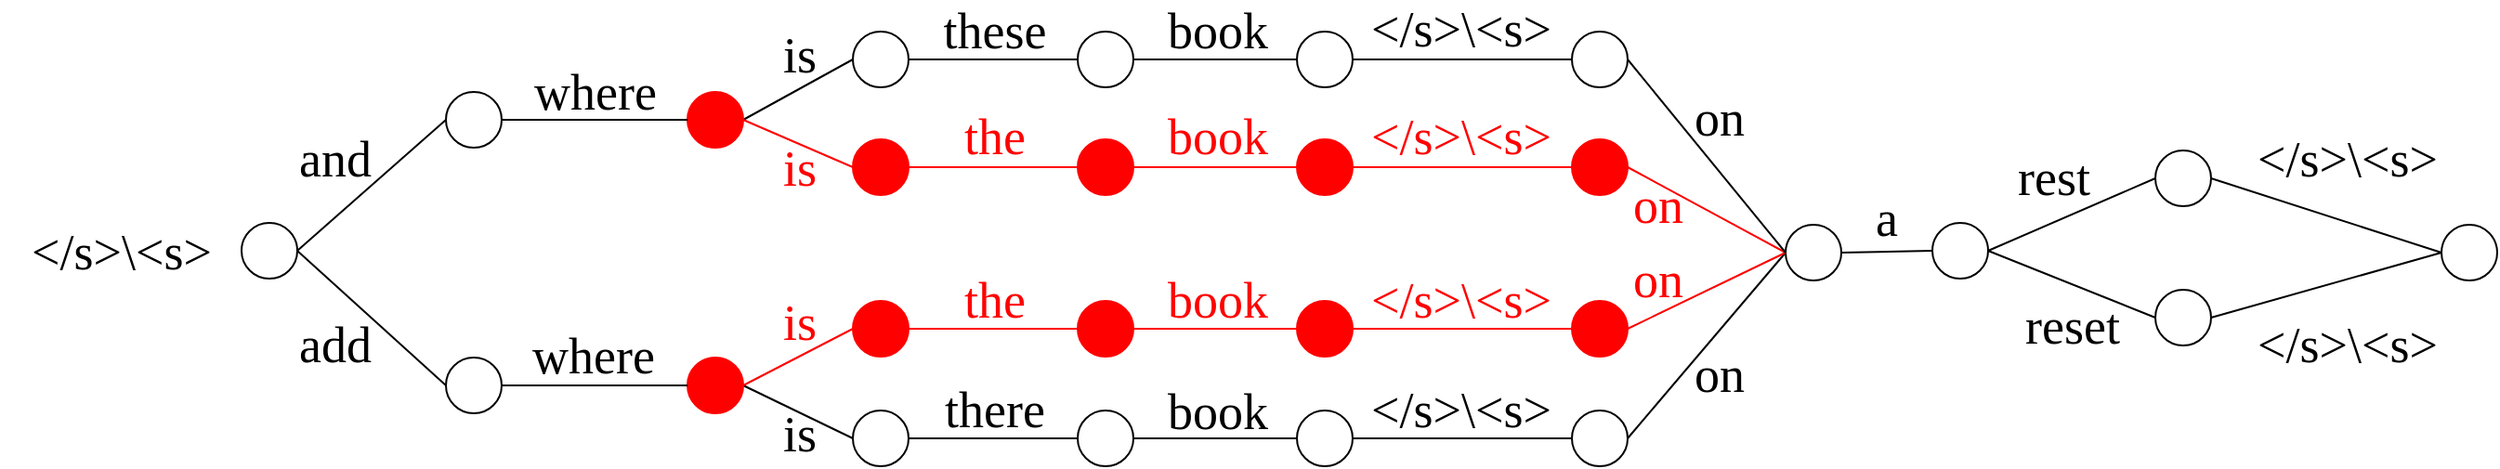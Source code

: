 <mxfile version="17.1.3" type="github">
  <diagram id="GkwxvoKI0v0egCr2lqlU" name="Page-1">
    <mxGraphModel dx="1351" dy="921" grid="1" gridSize="10" guides="1" tooltips="1" connect="1" arrows="1" fold="1" page="1" pageScale="1" pageWidth="850" pageHeight="1100" math="0" shadow="0">
      <root>
        <mxCell id="0" />
        <mxCell id="1" parent="0" />
        <mxCell id="uQF2bjW9X4T5isOUZy0i-20" style="rounded=0;orthogonalLoop=1;jettySize=auto;html=1;exitX=1;exitY=0.5;exitDx=0;exitDy=0;entryX=0;entryY=0.5;entryDx=0;entryDy=0;endArrow=none;endFill=0;fontColor=#FF0000;strokeColor=#000000;" parent="1" source="uQF2bjW9X4T5isOUZy0i-22" target="uQF2bjW9X4T5isOUZy0i-25" edge="1">
          <mxGeometry relative="1" as="geometry" />
        </mxCell>
        <mxCell id="uQF2bjW9X4T5isOUZy0i-21" style="edgeStyle=none;rounded=0;orthogonalLoop=1;jettySize=auto;html=1;exitX=1;exitY=0.5;exitDx=0;exitDy=0;entryX=0;entryY=0.5;entryDx=0;entryDy=0;endArrow=none;endFill=0;fontColor=#FF0000;strokeColor=#000000;" parent="1" source="uQF2bjW9X4T5isOUZy0i-47" target="uQF2bjW9X4T5isOUZy0i-28" edge="1">
          <mxGeometry relative="1" as="geometry" />
        </mxCell>
        <mxCell id="LwhTmWAjGXsf5G4LRFbt-48" style="edgeStyle=none;rounded=0;orthogonalLoop=1;jettySize=auto;html=1;exitX=1;exitY=0.5;exitDx=0;exitDy=0;entryX=0;entryY=0.5;entryDx=0;entryDy=0;fontColor=#FF0000;endArrow=none;endFill=0;strokeColor=#FF0000;" parent="1" source="uQF2bjW9X4T5isOUZy0i-22" target="LwhTmWAjGXsf5G4LRFbt-44" edge="1">
          <mxGeometry relative="1" as="geometry" />
        </mxCell>
        <mxCell id="uQF2bjW9X4T5isOUZy0i-22" value="" style="ellipse;whiteSpace=wrap;html=1;aspect=fixed;fillColor=#FF0000;strokeColor=#FF0000;" parent="1" vertex="1">
          <mxGeometry x="520" y="448.5" width="30" height="30" as="geometry" />
        </mxCell>
        <mxCell id="uQF2bjW9X4T5isOUZy0i-23" style="edgeStyle=none;rounded=0;orthogonalLoop=1;jettySize=auto;html=1;exitX=1;exitY=0.5;exitDx=0;exitDy=0;entryX=0;entryY=0.5;entryDx=0;entryDy=0;endArrow=none;endFill=0;" parent="1" source="uQF2bjW9X4T5isOUZy0i-25" target="uQF2bjW9X4T5isOUZy0i-30" edge="1">
          <mxGeometry relative="1" as="geometry" />
        </mxCell>
        <mxCell id="uQF2bjW9X4T5isOUZy0i-25" value="" style="ellipse;whiteSpace=wrap;html=1;aspect=fixed;fillColor=none;" parent="1" vertex="1">
          <mxGeometry x="609" y="416" width="30" height="30" as="geometry" />
        </mxCell>
        <mxCell id="uQF2bjW9X4T5isOUZy0i-27" style="edgeStyle=none;rounded=0;orthogonalLoop=1;jettySize=auto;html=1;exitX=1;exitY=0.5;exitDx=0;exitDy=0;entryX=0;entryY=0.5;entryDx=0;entryDy=0;endArrow=none;endFill=0;" parent="1" source="uQF2bjW9X4T5isOUZy0i-28" target="uQF2bjW9X4T5isOUZy0i-35" edge="1">
          <mxGeometry relative="1" as="geometry">
            <mxPoint x="630" y="570" as="sourcePoint" />
          </mxGeometry>
        </mxCell>
        <mxCell id="uQF2bjW9X4T5isOUZy0i-28" value="" style="ellipse;whiteSpace=wrap;html=1;aspect=fixed;fillColor=none;" parent="1" vertex="1">
          <mxGeometry x="609" y="620" width="30" height="30" as="geometry" />
        </mxCell>
        <mxCell id="LwhTmWAjGXsf5G4LRFbt-18" style="edgeStyle=none;rounded=0;orthogonalLoop=1;jettySize=auto;html=1;exitX=1;exitY=0.5;exitDx=0;exitDy=0;entryX=0;entryY=0.5;entryDx=0;entryDy=0;fontColor=#000000;endArrow=none;endFill=0;strokeColor=#000000;" parent="1" source="uQF2bjW9X4T5isOUZy0i-30" target="LwhTmWAjGXsf5G4LRFbt-15" edge="1">
          <mxGeometry relative="1" as="geometry" />
        </mxCell>
        <mxCell id="uQF2bjW9X4T5isOUZy0i-30" value="" style="ellipse;whiteSpace=wrap;html=1;aspect=fixed;" parent="1" vertex="1">
          <mxGeometry x="730" y="416" width="30" height="30" as="geometry" />
        </mxCell>
        <mxCell id="uQF2bjW9X4T5isOUZy0i-31" style="edgeStyle=none;rounded=0;orthogonalLoop=1;jettySize=auto;html=1;exitX=1;exitY=0.5;exitDx=0;exitDy=0;entryX=0;entryY=0.5;entryDx=0;entryDy=0;fontSize=18;endArrow=none;endFill=0;fontColor=#FF0000;strokeColor=#FF0000;" parent="1" source="uQF2bjW9X4T5isOUZy0i-33" target="uQF2bjW9X4T5isOUZy0i-40" edge="1">
          <mxGeometry relative="1" as="geometry" />
        </mxCell>
        <mxCell id="uQF2bjW9X4T5isOUZy0i-33" value="" style="ellipse;whiteSpace=wrap;html=1;aspect=fixed;fontColor=#FF0000;fillColor=#FF0000;strokeColor=#FF0000;" parent="1" vertex="1">
          <mxGeometry x="730" y="474" width="30" height="30" as="geometry" />
        </mxCell>
        <mxCell id="uQF2bjW9X4T5isOUZy0i-34" style="edgeStyle=none;rounded=0;orthogonalLoop=1;jettySize=auto;html=1;exitX=1;exitY=0.5;exitDx=0;exitDy=0;entryX=0;entryY=0.5;entryDx=0;entryDy=0;fontSize=18;endArrow=none;endFill=0;" parent="1" source="uQF2bjW9X4T5isOUZy0i-35" target="LwhTmWAjGXsf5G4LRFbt-22" edge="1">
          <mxGeometry relative="1" as="geometry">
            <mxPoint x="850" y="555.0" as="targetPoint" />
          </mxGeometry>
        </mxCell>
        <mxCell id="uQF2bjW9X4T5isOUZy0i-35" value="" style="ellipse;whiteSpace=wrap;html=1;aspect=fixed;" parent="1" vertex="1">
          <mxGeometry x="730" y="620" width="30" height="30" as="geometry" />
        </mxCell>
        <mxCell id="5CpdGke6OMUvPAaMOOam-5" style="rounded=0;orthogonalLoop=1;jettySize=auto;html=1;exitX=1;exitY=0.5;exitDx=0;exitDy=0;entryX=0;entryY=0.5;entryDx=0;entryDy=0;endArrow=none;endFill=0;" edge="1" parent="1" source="uQF2bjW9X4T5isOUZy0i-38" target="5CpdGke6OMUvPAaMOOam-1">
          <mxGeometry relative="1" as="geometry" />
        </mxCell>
        <mxCell id="5CpdGke6OMUvPAaMOOam-6" style="rounded=0;orthogonalLoop=1;jettySize=auto;html=1;exitX=1;exitY=0.5;exitDx=0;exitDy=0;entryX=0;entryY=0.5;entryDx=0;entryDy=0;endArrow=none;endFill=0;" edge="1" parent="1" source="uQF2bjW9X4T5isOUZy0i-38" target="5CpdGke6OMUvPAaMOOam-3">
          <mxGeometry relative="1" as="geometry" />
        </mxCell>
        <mxCell id="uQF2bjW9X4T5isOUZy0i-38" value="" style="ellipse;whiteSpace=wrap;html=1;aspect=fixed;" parent="1" vertex="1">
          <mxGeometry x="280" y="519" width="30" height="30" as="geometry" />
        </mxCell>
        <mxCell id="uQF2bjW9X4T5isOUZy0i-39" style="edgeStyle=none;rounded=0;orthogonalLoop=1;jettySize=auto;html=1;exitX=1;exitY=0.5;exitDx=0;exitDy=0;entryX=0;entryY=0.5;entryDx=0;entryDy=0;fontSize=18;endArrow=none;endFill=0;fontColor=#FF0000;strokeColor=#FF0000;" parent="1" source="uQF2bjW9X4T5isOUZy0i-40" target="uQF2bjW9X4T5isOUZy0i-43" edge="1">
          <mxGeometry relative="1" as="geometry" />
        </mxCell>
        <mxCell id="uQF2bjW9X4T5isOUZy0i-40" value="" style="ellipse;whiteSpace=wrap;html=1;aspect=fixed;fontColor=#FF0000;fillColor=#FF0000;strokeColor=#FF0000;" parent="1" vertex="1">
          <mxGeometry x="848" y="474" width="30" height="30" as="geometry" />
        </mxCell>
        <mxCell id="LwhTmWAjGXsf5G4LRFbt-53" style="edgeStyle=none;rounded=0;orthogonalLoop=1;jettySize=auto;html=1;exitX=1;exitY=0.5;exitDx=0;exitDy=0;entryX=0;entryY=0.5;entryDx=0;entryDy=0;fontColor=#FF0000;endArrow=none;endFill=0;strokeColor=#FF0000;" parent="1" source="uQF2bjW9X4T5isOUZy0i-43" target="LwhTmWAjGXsf5G4LRFbt-28" edge="1">
          <mxGeometry relative="1" as="geometry" />
        </mxCell>
        <mxCell id="uQF2bjW9X4T5isOUZy0i-43" value="" style="ellipse;whiteSpace=wrap;html=1;aspect=fixed;fontColor=#FF0000;fillColor=#FF0000;strokeColor=#FF0000;" parent="1" vertex="1">
          <mxGeometry x="996" y="474" width="30" height="30" as="geometry" />
        </mxCell>
        <mxCell id="uQF2bjW9X4T5isOUZy0i-46" value="&lt;span style=&quot;font-family: &amp;#34;georgia&amp;#34; ; font-size: 27px&quot;&gt;&amp;lt;/s&amp;gt;\&amp;lt;s&amp;gt;&lt;/span&gt;" style="text;html=1;align=center;verticalAlign=middle;resizable=0;points=[];autosize=1;strokeColor=none;fillColor=none;" parent="1" vertex="1">
          <mxGeometry x="150" y="525" width="130" height="20" as="geometry" />
        </mxCell>
        <mxCell id="LwhTmWAjGXsf5G4LRFbt-50" style="edgeStyle=none;rounded=0;orthogonalLoop=1;jettySize=auto;html=1;exitX=1;exitY=0.5;exitDx=0;exitDy=0;entryX=0;entryY=0.5;entryDx=0;entryDy=0;fontColor=#FF0000;endArrow=none;endFill=0;strokeColor=#FF0000;" parent="1" source="uQF2bjW9X4T5isOUZy0i-47" target="LwhTmWAjGXsf5G4LRFbt-45" edge="1">
          <mxGeometry relative="1" as="geometry" />
        </mxCell>
        <mxCell id="uQF2bjW9X4T5isOUZy0i-47" value="" style="ellipse;whiteSpace=wrap;html=1;aspect=fixed;fillColor=#FF0000;strokeColor=#FF0000;" parent="1" vertex="1">
          <mxGeometry x="520" y="591.5" width="30" height="30" as="geometry" />
        </mxCell>
        <mxCell id="uQF2bjW9X4T5isOUZy0i-48" value="&lt;font style=&quot;font-size: 27px&quot; face=&quot;Georgia&quot;&gt;where&lt;/font&gt;" style="text;html=1;align=center;verticalAlign=middle;resizable=0;points=[];autosize=1;strokeColor=none;fillColor=none;" parent="1" vertex="1">
          <mxGeometry x="425" y="439" width="90" height="20" as="geometry" />
        </mxCell>
        <mxCell id="uQF2bjW9X4T5isOUZy0i-49" value="&lt;font style=&quot;font-size: 27px&quot; face=&quot;Georgia&quot;&gt;where&lt;/font&gt;" style="text;html=1;align=center;verticalAlign=middle;resizable=0;points=[];autosize=1;strokeColor=none;fillColor=none;" parent="1" vertex="1">
          <mxGeometry x="424" y="581" width="90" height="20" as="geometry" />
        </mxCell>
        <mxCell id="uQF2bjW9X4T5isOUZy0i-50" value="&lt;font style=&quot;font-size: 27px&quot; face=&quot;Georgia&quot;&gt;is&lt;/font&gt;" style="text;html=1;align=center;verticalAlign=middle;resizable=0;points=[];autosize=1;fillColor=none;" parent="1" vertex="1">
          <mxGeometry x="560" y="419" width="40" height="20" as="geometry" />
        </mxCell>
        <mxCell id="uQF2bjW9X4T5isOUZy0i-51" value="&lt;font face=&quot;Georgia&quot;&gt;&lt;span style=&quot;font-size: 27px&quot;&gt;is&lt;/span&gt;&lt;/font&gt;" style="text;html=1;align=center;verticalAlign=middle;resizable=0;points=[];autosize=1;fillColor=none;" parent="1" vertex="1">
          <mxGeometry x="560" y="623" width="40" height="20" as="geometry" />
        </mxCell>
        <mxCell id="uQF2bjW9X4T5isOUZy0i-52" value="&lt;font style=&quot;font-size: 27px&quot; face=&quot;Georgia&quot;&gt;the&lt;/font&gt;" style="text;html=1;align=center;verticalAlign=middle;resizable=0;points=[];autosize=1;strokeColor=none;fillColor=none;fontColor=#FF0000;" parent="1" vertex="1">
          <mxGeometry x="660" y="551" width="50" height="20" as="geometry" />
        </mxCell>
        <mxCell id="uQF2bjW9X4T5isOUZy0i-53" value="&lt;font style=&quot;font-size: 27px&quot; face=&quot;Georgia&quot;&gt;the&lt;/font&gt;" style="text;html=1;align=center;verticalAlign=middle;resizable=0;points=[];autosize=1;strokeColor=none;fillColor=none;fontColor=#FF0000;" parent="1" vertex="1">
          <mxGeometry x="660" y="463" width="50" height="20" as="geometry" />
        </mxCell>
        <mxCell id="uQF2bjW9X4T5isOUZy0i-54" value="&lt;font style=&quot;font-size: 27px&quot; face=&quot;Georgia&quot;&gt;these&lt;/font&gt;" style="text;html=1;align=center;verticalAlign=middle;resizable=0;points=[];autosize=1;strokeColor=none;fillColor=none;" parent="1" vertex="1">
          <mxGeometry x="645" y="406" width="80" height="20" as="geometry" />
        </mxCell>
        <mxCell id="uQF2bjW9X4T5isOUZy0i-55" value="&lt;font style=&quot;font-size: 27px&quot; face=&quot;Georgia&quot;&gt;there&lt;/font&gt;" style="text;html=1;align=center;verticalAlign=middle;resizable=0;points=[];autosize=1;strokeColor=none;fillColor=none;" parent="1" vertex="1">
          <mxGeometry x="645" y="610" width="80" height="20" as="geometry" />
        </mxCell>
        <mxCell id="uQF2bjW9X4T5isOUZy0i-56" value="&lt;font style=&quot;font-size: 27px&quot; face=&quot;Georgia&quot;&gt;book&lt;/font&gt;" style="text;html=1;align=center;verticalAlign=middle;resizable=0;points=[];autosize=1;strokeColor=none;fillColor=none;fontColor=#000000;" parent="1" vertex="1">
          <mxGeometry x="770" y="406" width="70" height="20" as="geometry" />
        </mxCell>
        <mxCell id="uQF2bjW9X4T5isOUZy0i-57" value="&lt;font style=&quot;font-size: 27px&quot; face=&quot;Georgia&quot;&gt;book&lt;/font&gt;" style="text;html=1;align=center;verticalAlign=middle;resizable=0;points=[];autosize=1;strokeColor=none;fillColor=none;fontColor=#FF0000;" parent="1" vertex="1">
          <mxGeometry x="770" y="463" width="70" height="20" as="geometry" />
        </mxCell>
        <mxCell id="uQF2bjW9X4T5isOUZy0i-60" value="&lt;font style=&quot;font-size: 27px&quot; face=&quot;Georgia&quot;&gt;&amp;lt;/s&amp;gt;\&amp;lt;s&amp;gt;&lt;/font&gt;" style="text;html=1;align=center;verticalAlign=middle;resizable=0;points=[];autosize=1;strokeColor=none;fillColor=none;fontColor=#000000;" parent="1" vertex="1">
          <mxGeometry x="871" y="405" width="130" height="20" as="geometry" />
        </mxCell>
        <mxCell id="uQF2bjW9X4T5isOUZy0i-73" style="edgeStyle=none;rounded=0;orthogonalLoop=1;jettySize=auto;html=1;exitX=1;exitY=0.5;exitDx=0;exitDy=0;entryX=0;entryY=0.5;entryDx=0;entryDy=0;fontSize=18;endArrow=none;endFill=0;" parent="1" source="uQF2bjW9X4T5isOUZy0i-75" target="uQF2bjW9X4T5isOUZy0i-82" edge="1">
          <mxGeometry relative="1" as="geometry" />
        </mxCell>
        <mxCell id="uQF2bjW9X4T5isOUZy0i-74" style="edgeStyle=none;rounded=0;orthogonalLoop=1;jettySize=auto;html=1;exitX=1;exitY=0.5;exitDx=0;exitDy=0;entryX=0;entryY=0.5;entryDx=0;entryDy=0;fontSize=18;endArrow=none;endFill=0;" parent="1" source="uQF2bjW9X4T5isOUZy0i-75" target="uQF2bjW9X4T5isOUZy0i-84" edge="1">
          <mxGeometry relative="1" as="geometry" />
        </mxCell>
        <mxCell id="uQF2bjW9X4T5isOUZy0i-75" value="" style="ellipse;whiteSpace=wrap;html=1;aspect=fixed;fillColor=none;" parent="1" vertex="1">
          <mxGeometry x="1190" y="519" width="30" height="30" as="geometry" />
        </mxCell>
        <mxCell id="uQF2bjW9X4T5isOUZy0i-81" style="edgeStyle=none;rounded=0;orthogonalLoop=1;jettySize=auto;html=1;exitX=1;exitY=0.5;exitDx=0;exitDy=0;entryX=0;entryY=0.5;entryDx=0;entryDy=0;fontSize=18;endArrow=none;endFill=0;" parent="1" source="uQF2bjW9X4T5isOUZy0i-82" target="uQF2bjW9X4T5isOUZy0i-85" edge="1">
          <mxGeometry relative="1" as="geometry" />
        </mxCell>
        <mxCell id="uQF2bjW9X4T5isOUZy0i-82" value="" style="ellipse;whiteSpace=wrap;html=1;aspect=fixed;" parent="1" vertex="1">
          <mxGeometry x="1310" y="480" width="30" height="30" as="geometry" />
        </mxCell>
        <mxCell id="uQF2bjW9X4T5isOUZy0i-83" style="edgeStyle=none;rounded=0;orthogonalLoop=1;jettySize=auto;html=1;exitX=1;exitY=0.5;exitDx=0;exitDy=0;fontSize=18;endArrow=none;endFill=0;entryX=0;entryY=0.5;entryDx=0;entryDy=0;" parent="1" source="uQF2bjW9X4T5isOUZy0i-84" target="uQF2bjW9X4T5isOUZy0i-85" edge="1">
          <mxGeometry relative="1" as="geometry">
            <mxPoint x="1570" y="560" as="targetPoint" />
          </mxGeometry>
        </mxCell>
        <mxCell id="uQF2bjW9X4T5isOUZy0i-84" value="" style="ellipse;whiteSpace=wrap;html=1;aspect=fixed;" parent="1" vertex="1">
          <mxGeometry x="1310" y="555" width="30" height="30" as="geometry" />
        </mxCell>
        <mxCell id="uQF2bjW9X4T5isOUZy0i-85" value="" style="ellipse;whiteSpace=wrap;html=1;aspect=fixed;" parent="1" vertex="1">
          <mxGeometry x="1464" y="520" width="30" height="30" as="geometry" />
        </mxCell>
        <mxCell id="uQF2bjW9X4T5isOUZy0i-99" value="&lt;font style=&quot;font-size: 27px&quot; face=&quot;Georgia&quot;&gt;rest&lt;/font&gt;" style="text;html=1;align=center;verticalAlign=middle;resizable=0;points=[];autosize=1;strokeColor=none;fillColor=none;" parent="1" vertex="1">
          <mxGeometry x="1225" y="485" width="60" height="20" as="geometry" />
        </mxCell>
        <mxCell id="uQF2bjW9X4T5isOUZy0i-100" value="&lt;font style=&quot;font-size: 27px&quot; face=&quot;Georgia&quot;&gt;reset&lt;/font&gt;" style="text;html=1;align=center;verticalAlign=middle;resizable=0;points=[];autosize=1;strokeColor=none;fillColor=none;" parent="1" vertex="1">
          <mxGeometry x="1230" y="565" width="70" height="20" as="geometry" />
        </mxCell>
        <mxCell id="uQF2bjW9X4T5isOUZy0i-104" value="&lt;font style=&quot;font-size: 27px&quot; face=&quot;Georgia&quot;&gt;&amp;lt;/s&amp;gt;\&amp;lt;s&amp;gt;&lt;/font&gt;" style="text;html=1;align=center;verticalAlign=middle;resizable=0;points=[];autosize=1;strokeColor=none;fillColor=none;" parent="1" vertex="1">
          <mxGeometry x="1348" y="475" width="130" height="20" as="geometry" />
        </mxCell>
        <mxCell id="uQF2bjW9X4T5isOUZy0i-105" value="&lt;font style=&quot;font-size: 27px&quot; face=&quot;Georgia&quot;&gt;&amp;lt;/s&amp;gt;\&amp;lt;s&amp;gt;&lt;/font&gt;" style="text;html=1;align=center;verticalAlign=middle;resizable=0;points=[];autosize=1;strokeColor=none;fillColor=none;" parent="1" vertex="1">
          <mxGeometry x="1348" y="575" width="130" height="20" as="geometry" />
        </mxCell>
        <mxCell id="LwhTmWAjGXsf5G4LRFbt-55" style="edgeStyle=none;rounded=0;orthogonalLoop=1;jettySize=auto;html=1;exitX=1;exitY=0.5;exitDx=0;exitDy=0;fontColor=#FF0000;endArrow=none;endFill=0;strokeColor=#000000;entryX=0;entryY=0.5;entryDx=0;entryDy=0;" parent="1" source="LwhTmWAjGXsf5G4LRFbt-5" target="LwhTmWAjGXsf5G4LRFbt-28" edge="1">
          <mxGeometry relative="1" as="geometry">
            <mxPoint x="1100" y="550" as="targetPoint" />
          </mxGeometry>
        </mxCell>
        <mxCell id="LwhTmWAjGXsf5G4LRFbt-5" value="" style="ellipse;whiteSpace=wrap;html=1;aspect=fixed;fillColor=none;" parent="1" vertex="1">
          <mxGeometry x="996" y="620" width="30" height="30" as="geometry" />
        </mxCell>
        <mxCell id="LwhTmWAjGXsf5G4LRFbt-54" style="edgeStyle=none;rounded=0;orthogonalLoop=1;jettySize=auto;html=1;exitX=1;exitY=0.5;exitDx=0;exitDy=0;fontColor=#FF0000;endArrow=none;endFill=0;strokeColor=#FF0000;entryX=0;entryY=0.5;entryDx=0;entryDy=0;" parent="1" source="LwhTmWAjGXsf5G4LRFbt-6" target="LwhTmWAjGXsf5G4LRFbt-28" edge="1">
          <mxGeometry relative="1" as="geometry">
            <mxPoint x="1090" y="550" as="targetPoint" />
          </mxGeometry>
        </mxCell>
        <mxCell id="LwhTmWAjGXsf5G4LRFbt-6" value="" style="ellipse;whiteSpace=wrap;html=1;aspect=fixed;fontColor=#FF0000;fillColor=#FF0000;strokeColor=#FF0000;" parent="1" vertex="1">
          <mxGeometry x="996" y="561" width="30" height="30" as="geometry" />
        </mxCell>
        <mxCell id="LwhTmWAjGXsf5G4LRFbt-35" style="edgeStyle=none;rounded=0;orthogonalLoop=1;jettySize=auto;html=1;exitX=1;exitY=0.5;exitDx=0;exitDy=0;entryX=0;entryY=0.5;entryDx=0;entryDy=0;fontColor=#FF0000;endArrow=none;endFill=0;strokeColor=#000000;" parent="1" source="LwhTmWAjGXsf5G4LRFbt-7" target="LwhTmWAjGXsf5G4LRFbt-28" edge="1">
          <mxGeometry relative="1" as="geometry" />
        </mxCell>
        <mxCell id="LwhTmWAjGXsf5G4LRFbt-7" value="" style="ellipse;whiteSpace=wrap;html=1;aspect=fixed;fillColor=none;" parent="1" vertex="1">
          <mxGeometry x="996" y="416" width="30" height="30" as="geometry" />
        </mxCell>
        <mxCell id="LwhTmWAjGXsf5G4LRFbt-10" value="&lt;font style=&quot;font-size: 27px&quot; face=&quot;Georgia&quot;&gt;on&lt;/font&gt;" style="text;html=1;align=center;verticalAlign=middle;resizable=0;points=[];autosize=1;strokeColor=none;fillColor=none;fontColor=#000000;" parent="1" vertex="1">
          <mxGeometry x="1050" y="453" width="50" height="20" as="geometry" />
        </mxCell>
        <mxCell id="LwhTmWAjGXsf5G4LRFbt-17" style="edgeStyle=none;rounded=0;orthogonalLoop=1;jettySize=auto;html=1;exitX=1;exitY=0.5;exitDx=0;exitDy=0;entryX=0;entryY=0.5;entryDx=0;entryDy=0;fontColor=#000000;endArrow=none;endFill=0;strokeColor=#000000;" parent="1" source="LwhTmWAjGXsf5G4LRFbt-15" target="LwhTmWAjGXsf5G4LRFbt-7" edge="1">
          <mxGeometry relative="1" as="geometry" />
        </mxCell>
        <mxCell id="LwhTmWAjGXsf5G4LRFbt-15" value="" style="ellipse;whiteSpace=wrap;html=1;aspect=fixed;" parent="1" vertex="1">
          <mxGeometry x="848" y="416" width="30" height="30" as="geometry" />
        </mxCell>
        <mxCell id="LwhTmWAjGXsf5G4LRFbt-23" style="edgeStyle=none;rounded=0;orthogonalLoop=1;jettySize=auto;html=1;exitX=1;exitY=0.5;exitDx=0;exitDy=0;entryX=0;entryY=0.5;entryDx=0;entryDy=0;fontColor=#FF0000;endArrow=none;endFill=0;strokeColor=#FF0000;" parent="1" source="LwhTmWAjGXsf5G4LRFbt-19" target="LwhTmWAjGXsf5G4LRFbt-21" edge="1">
          <mxGeometry relative="1" as="geometry" />
        </mxCell>
        <mxCell id="LwhTmWAjGXsf5G4LRFbt-19" value="" style="ellipse;whiteSpace=wrap;html=1;aspect=fixed;fontColor=#FF0000;fillColor=#FF0000;strokeColor=#FF0000;" parent="1" vertex="1">
          <mxGeometry x="730" y="561" width="30" height="30" as="geometry" />
        </mxCell>
        <mxCell id="LwhTmWAjGXsf5G4LRFbt-20" value="&lt;font style=&quot;font-size: 27px&quot; face=&quot;Georgia&quot;&gt;&amp;lt;/s&amp;gt;\&amp;lt;s&amp;gt;&lt;/font&gt;" style="text;html=1;align=center;verticalAlign=middle;resizable=0;points=[];autosize=1;strokeColor=none;fillColor=none;fontColor=#FF0000;" parent="1" vertex="1">
          <mxGeometry x="871" y="463" width="130" height="20" as="geometry" />
        </mxCell>
        <mxCell id="LwhTmWAjGXsf5G4LRFbt-24" style="edgeStyle=none;rounded=0;orthogonalLoop=1;jettySize=auto;html=1;exitX=1;exitY=0.5;exitDx=0;exitDy=0;entryX=0;entryY=0.5;entryDx=0;entryDy=0;fontColor=#FF0000;endArrow=none;endFill=0;strokeColor=#FF0000;" parent="1" source="LwhTmWAjGXsf5G4LRFbt-21" target="LwhTmWAjGXsf5G4LRFbt-6" edge="1">
          <mxGeometry relative="1" as="geometry" />
        </mxCell>
        <mxCell id="LwhTmWAjGXsf5G4LRFbt-21" value="" style="ellipse;whiteSpace=wrap;html=1;aspect=fixed;fontColor=#FF0000;fillColor=#FF0000;strokeColor=#FF0000;" parent="1" vertex="1">
          <mxGeometry x="848" y="561" width="30" height="30" as="geometry" />
        </mxCell>
        <mxCell id="LwhTmWAjGXsf5G4LRFbt-25" style="edgeStyle=none;rounded=0;orthogonalLoop=1;jettySize=auto;html=1;exitX=1;exitY=0.5;exitDx=0;exitDy=0;entryX=0;entryY=0.5;entryDx=0;entryDy=0;fontColor=#FF0000;endArrow=none;endFill=0;strokeColor=#000000;" parent="1" source="LwhTmWAjGXsf5G4LRFbt-22" target="LwhTmWAjGXsf5G4LRFbt-5" edge="1">
          <mxGeometry relative="1" as="geometry" />
        </mxCell>
        <mxCell id="LwhTmWAjGXsf5G4LRFbt-22" value="" style="ellipse;whiteSpace=wrap;html=1;aspect=fixed;" parent="1" vertex="1">
          <mxGeometry x="848" y="620" width="30" height="30" as="geometry" />
        </mxCell>
        <mxCell id="LwhTmWAjGXsf5G4LRFbt-26" value="&lt;font style=&quot;font-size: 27px&quot; face=&quot;Georgia&quot;&gt;book&lt;/font&gt;" style="text;html=1;align=center;verticalAlign=middle;resizable=0;points=[];autosize=1;strokeColor=none;fillColor=none;fontColor=#FF0000;" parent="1" vertex="1">
          <mxGeometry x="770" y="551" width="70" height="20" as="geometry" />
        </mxCell>
        <mxCell id="LwhTmWAjGXsf5G4LRFbt-27" value="&lt;font style=&quot;font-size: 27px&quot; face=&quot;Georgia&quot;&gt;book&lt;/font&gt;" style="text;html=1;align=center;verticalAlign=middle;resizable=0;points=[];autosize=1;strokeColor=none;fillColor=none;fontColor=#000000;" parent="1" vertex="1">
          <mxGeometry x="770" y="611" width="70" height="20" as="geometry" />
        </mxCell>
        <mxCell id="LwhTmWAjGXsf5G4LRFbt-34" style="edgeStyle=none;rounded=0;orthogonalLoop=1;jettySize=auto;html=1;exitX=1;exitY=0.5;exitDx=0;exitDy=0;entryX=0;entryY=0.5;entryDx=0;entryDy=0;fontColor=#FF0000;endArrow=none;endFill=0;strokeColor=#000000;" parent="1" source="LwhTmWAjGXsf5G4LRFbt-28" target="uQF2bjW9X4T5isOUZy0i-75" edge="1">
          <mxGeometry relative="1" as="geometry" />
        </mxCell>
        <mxCell id="LwhTmWAjGXsf5G4LRFbt-28" value="" style="ellipse;whiteSpace=wrap;html=1;aspect=fixed;fillColor=none;" parent="1" vertex="1">
          <mxGeometry x="1111" y="520" width="30" height="30" as="geometry" />
        </mxCell>
        <mxCell id="LwhTmWAjGXsf5G4LRFbt-38" value="&lt;font style=&quot;font-size: 27px&quot; face=&quot;Georgia&quot;&gt;&amp;lt;/s&amp;gt;\&amp;lt;s&amp;gt;&lt;/font&gt;" style="text;html=1;align=center;verticalAlign=middle;resizable=0;points=[];autosize=1;strokeColor=none;fillColor=none;fontColor=#000000;" parent="1" vertex="1">
          <mxGeometry x="871" y="610" width="130" height="20" as="geometry" />
        </mxCell>
        <mxCell id="LwhTmWAjGXsf5G4LRFbt-39" value="&lt;font style=&quot;font-size: 27px&quot; face=&quot;Georgia&quot;&gt;&amp;lt;/s&amp;gt;\&amp;lt;s&amp;gt;&lt;/font&gt;" style="text;html=1;align=center;verticalAlign=middle;resizable=0;points=[];autosize=1;strokeColor=none;fillColor=none;fontColor=#FF0000;" parent="1" vertex="1">
          <mxGeometry x="871" y="551" width="130" height="20" as="geometry" />
        </mxCell>
        <mxCell id="LwhTmWAjGXsf5G4LRFbt-41" value="&lt;font style=&quot;font-size: 27px&quot; face=&quot;Georgia&quot;&gt;a&lt;/font&gt;" style="text;html=1;align=center;verticalAlign=middle;resizable=0;points=[];autosize=1;strokeColor=none;fillColor=none;fontColor=#000000;" parent="1" vertex="1">
          <mxGeometry x="1150" y="507" width="30" height="20" as="geometry" />
        </mxCell>
        <mxCell id="LwhTmWAjGXsf5G4LRFbt-46" style="edgeStyle=none;rounded=0;orthogonalLoop=1;jettySize=auto;html=1;exitX=1;exitY=0.5;exitDx=0;exitDy=0;entryX=0;entryY=0.5;entryDx=0;entryDy=0;fontColor=#000000;endArrow=none;endFill=0;strokeColor=#FF0000;" parent="1" source="LwhTmWAjGXsf5G4LRFbt-44" target="uQF2bjW9X4T5isOUZy0i-33" edge="1">
          <mxGeometry relative="1" as="geometry" />
        </mxCell>
        <mxCell id="LwhTmWAjGXsf5G4LRFbt-44" value="" style="ellipse;whiteSpace=wrap;html=1;aspect=fixed;fontColor=#FF0000;fillColor=#FF0000;strokeColor=#FF0000;" parent="1" vertex="1">
          <mxGeometry x="609" y="474" width="30" height="30" as="geometry" />
        </mxCell>
        <mxCell id="LwhTmWAjGXsf5G4LRFbt-47" style="edgeStyle=none;rounded=0;orthogonalLoop=1;jettySize=auto;html=1;exitX=1;exitY=0.5;exitDx=0;exitDy=0;entryX=0;entryY=0.5;entryDx=0;entryDy=0;fontColor=#000000;endArrow=none;endFill=0;strokeColor=#FF0000;" parent="1" source="LwhTmWAjGXsf5G4LRFbt-45" target="LwhTmWAjGXsf5G4LRFbt-19" edge="1">
          <mxGeometry relative="1" as="geometry" />
        </mxCell>
        <mxCell id="LwhTmWAjGXsf5G4LRFbt-45" value="" style="ellipse;whiteSpace=wrap;html=1;aspect=fixed;fontColor=#FF0000;fillColor=#FF0000;strokeColor=#FF0000;" parent="1" vertex="1">
          <mxGeometry x="609" y="561" width="30" height="30" as="geometry" />
        </mxCell>
        <mxCell id="LwhTmWAjGXsf5G4LRFbt-51" value="&lt;font style=&quot;font-size: 27px&quot; face=&quot;Georgia&quot;&gt;is&lt;/font&gt;" style="text;html=1;align=center;verticalAlign=middle;resizable=0;points=[];autosize=1;fillColor=none;fontColor=#FF0000;" parent="1" vertex="1">
          <mxGeometry x="560" y="563" width="40" height="20" as="geometry" />
        </mxCell>
        <mxCell id="LwhTmWAjGXsf5G4LRFbt-52" value="&lt;font style=&quot;font-size: 27px&quot; face=&quot;Georgia&quot;&gt;is&lt;/font&gt;" style="text;html=1;align=center;verticalAlign=middle;resizable=0;points=[];autosize=1;fillColor=none;fontColor=#FF0000;" parent="1" vertex="1">
          <mxGeometry x="560" y="480" width="40" height="20" as="geometry" />
        </mxCell>
        <mxCell id="LwhTmWAjGXsf5G4LRFbt-56" value="&lt;font style=&quot;font-size: 27px&quot; face=&quot;Georgia&quot;&gt;on&lt;/font&gt;" style="text;html=1;align=center;verticalAlign=middle;resizable=0;points=[];autosize=1;strokeColor=none;fillColor=none;fontColor=#FF0000;" parent="1" vertex="1">
          <mxGeometry x="1017" y="500" width="50" height="20" as="geometry" />
        </mxCell>
        <mxCell id="LwhTmWAjGXsf5G4LRFbt-57" value="&lt;font style=&quot;font-size: 27px&quot; face=&quot;Georgia&quot;&gt;on&lt;/font&gt;" style="text;html=1;align=center;verticalAlign=middle;resizable=0;points=[];autosize=1;strokeColor=none;fillColor=none;fontColor=#FF0000;" parent="1" vertex="1">
          <mxGeometry x="1017" y="540" width="50" height="20" as="geometry" />
        </mxCell>
        <mxCell id="LwhTmWAjGXsf5G4LRFbt-58" value="&lt;font style=&quot;font-size: 27px&quot; face=&quot;Georgia&quot;&gt;on&lt;/font&gt;" style="text;html=1;align=center;verticalAlign=middle;resizable=0;points=[];autosize=1;strokeColor=none;fillColor=none;fontColor=#000000;" parent="1" vertex="1">
          <mxGeometry x="1050" y="591" width="50" height="20" as="geometry" />
        </mxCell>
        <mxCell id="5CpdGke6OMUvPAaMOOam-2" style="edgeStyle=orthogonalEdgeStyle;rounded=0;orthogonalLoop=1;jettySize=auto;html=1;exitX=1;exitY=0.5;exitDx=0;exitDy=0;entryX=0;entryY=0.5;entryDx=0;entryDy=0;endArrow=none;endFill=0;" edge="1" parent="1" source="5CpdGke6OMUvPAaMOOam-1" target="uQF2bjW9X4T5isOUZy0i-22">
          <mxGeometry relative="1" as="geometry" />
        </mxCell>
        <mxCell id="5CpdGke6OMUvPAaMOOam-1" value="" style="ellipse;whiteSpace=wrap;html=1;aspect=fixed;" vertex="1" parent="1">
          <mxGeometry x="390" y="448.5" width="30" height="30" as="geometry" />
        </mxCell>
        <mxCell id="5CpdGke6OMUvPAaMOOam-4" style="edgeStyle=orthogonalEdgeStyle;rounded=0;orthogonalLoop=1;jettySize=auto;html=1;exitX=1;exitY=0.5;exitDx=0;exitDy=0;entryX=0;entryY=0.5;entryDx=0;entryDy=0;endArrow=none;endFill=0;" edge="1" parent="1" source="5CpdGke6OMUvPAaMOOam-3" target="uQF2bjW9X4T5isOUZy0i-47">
          <mxGeometry relative="1" as="geometry" />
        </mxCell>
        <mxCell id="5CpdGke6OMUvPAaMOOam-3" value="" style="ellipse;whiteSpace=wrap;html=1;aspect=fixed;" vertex="1" parent="1">
          <mxGeometry x="390" y="591.5" width="30" height="30" as="geometry" />
        </mxCell>
        <mxCell id="5CpdGke6OMUvPAaMOOam-7" value="&lt;font style=&quot;font-size: 27px&quot; face=&quot;Georgia&quot;&gt;and&lt;/font&gt;" style="text;html=1;align=center;verticalAlign=middle;resizable=0;points=[];autosize=1;strokeColor=none;fillColor=none;" vertex="1" parent="1">
          <mxGeometry x="300" y="475" width="60" height="20" as="geometry" />
        </mxCell>
        <mxCell id="5CpdGke6OMUvPAaMOOam-8" value="&lt;font style=&quot;font-size: 27px&quot; face=&quot;Georgia&quot;&gt;add&lt;/font&gt;" style="text;html=1;align=center;verticalAlign=middle;resizable=0;points=[];autosize=1;strokeColor=none;fillColor=none;" vertex="1" parent="1">
          <mxGeometry x="300" y="575" width="60" height="20" as="geometry" />
        </mxCell>
      </root>
    </mxGraphModel>
  </diagram>
</mxfile>
